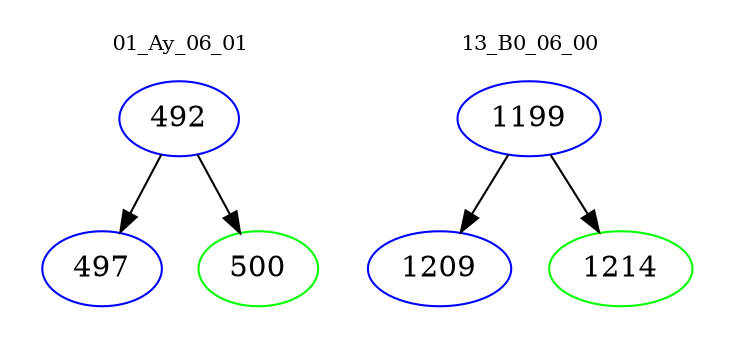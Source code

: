 digraph{
subgraph cluster_0 {
color = white
label = "01_Ay_06_01";
fontsize=10;
T0_492 [label="492", color="blue"]
T0_492 -> T0_497 [color="black"]
T0_497 [label="497", color="blue"]
T0_492 -> T0_500 [color="black"]
T0_500 [label="500", color="green"]
}
subgraph cluster_1 {
color = white
label = "13_B0_06_00";
fontsize=10;
T1_1199 [label="1199", color="blue"]
T1_1199 -> T1_1209 [color="black"]
T1_1209 [label="1209", color="blue"]
T1_1199 -> T1_1214 [color="black"]
T1_1214 [label="1214", color="green"]
}
}
